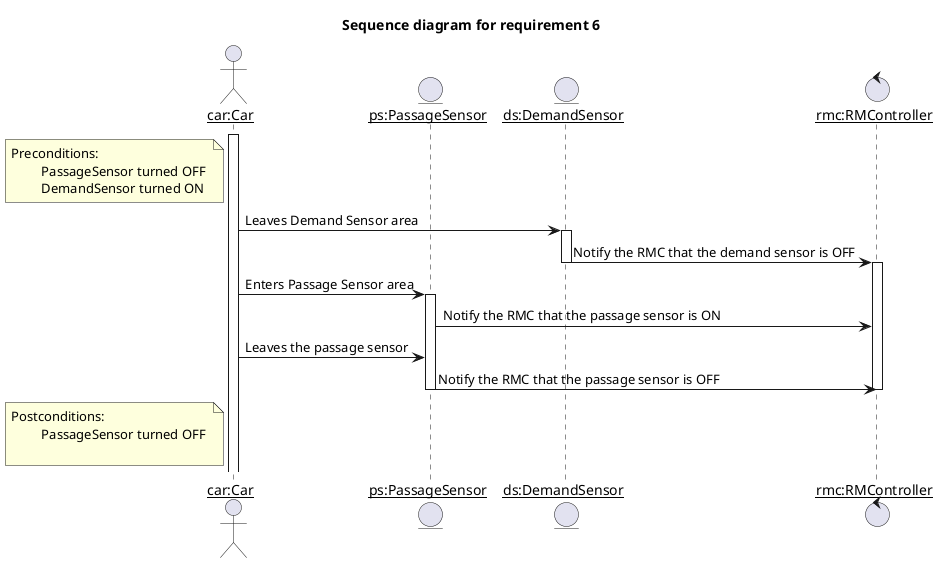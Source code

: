 @startuml
skinparam sequenceParticipant underline

'6) The passage sensor can only be turned ON once a car leaves the demand
'sensor shifting from ON to OFF. Another car can only turn the
'passage sensor ON once it has been turned OFF (the previous car joined the mainline).
title "Sequence diagram for requirement 6"

actor "car:Car" as Car
entity "ps:PassageSensor" as PS
entity "ds:DemandSensor" as DS
control "rmc:RMController" as RMC

note left of Car : Preconditions:\n\t PassageSensor turned OFF \n\t DemandSensor turned ON

Activate Car
Car -> DS:Leaves Demand Sensor area
Activate DS
DS -> RMC : Notify the RMC that the demand sensor is OFF
Deactivate DS
Activate RMC
Car -> PS:Enters Passage Sensor area
Activate PS
PS -> RMC : Notify the RMC that the passage sensor is ON
Car -> PS :Leaves the passage sensor
PS -> RMC : Notify the RMC that the passage sensor is OFF
Deactivate PS
Deactivate RMC

note left  of Car : Postconditions:\n\t PassageSensor turned OFF \n\t

@enduml